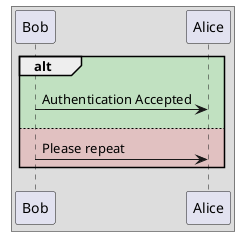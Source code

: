 {
  "sha1": "67gfri4fzotjy1mmtdg44avnd1arnef",
  "insertion": {
    "when": "2024-05-30T20:48:20.898Z",
    "url": "https://forum.plantuml.net/17043/transparent-background-colours-on-alt-else-elements",
    "user": "plantuml@gmail.com"
  }
}
@startuml
!pragma teoz true
box
participant Bob
participant Alice
end box

alt #00ff0020
    Bob -> Alice: Authentication Accepted
else  #ff000020
   Bob -> Alice: Please repeat
end

@enduml
